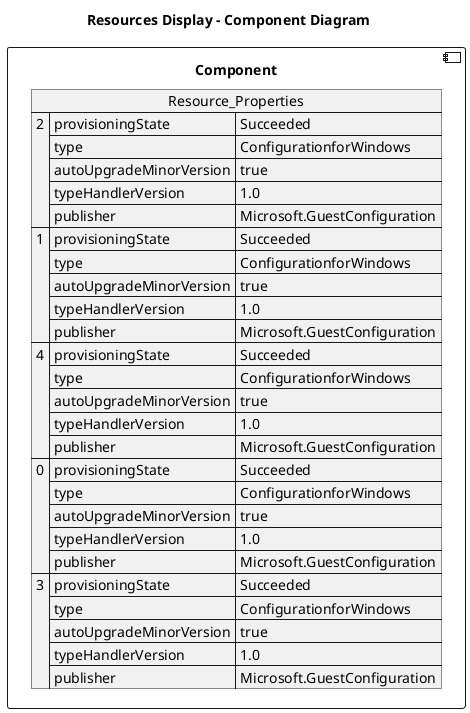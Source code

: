 @startuml

title Resources Display - Component Diagram

component Component {

json  Resource_Properties {
  "2": {
    "provisioningState": "Succeeded",
    "type": "ConfigurationforWindows",
    "autoUpgradeMinorVersion": true,
    "typeHandlerVersion": "1.0",
    "publisher": "Microsoft.GuestConfiguration"
  },
  "1": {
    "provisioningState": "Succeeded",
    "type": "ConfigurationforWindows",
    "autoUpgradeMinorVersion": true,
    "typeHandlerVersion": "1.0",
    "publisher": "Microsoft.GuestConfiguration"
  },
  "4": {
    "provisioningState": "Succeeded",
    "type": "ConfigurationforWindows",
    "autoUpgradeMinorVersion": true,
    "typeHandlerVersion": "1.0",
    "publisher": "Microsoft.GuestConfiguration"
  },
  "0": {
    "provisioningState": "Succeeded",
    "type": "ConfigurationforWindows",
    "autoUpgradeMinorVersion": true,
    "typeHandlerVersion": "1.0",
    "publisher": "Microsoft.GuestConfiguration"
  },
  "3": {
    "provisioningState": "Succeeded",
    "type": "ConfigurationforWindows",
    "autoUpgradeMinorVersion": true,
    "typeHandlerVersion": "1.0",
    "publisher": "Microsoft.GuestConfiguration"
  }
}
}
@enduml
